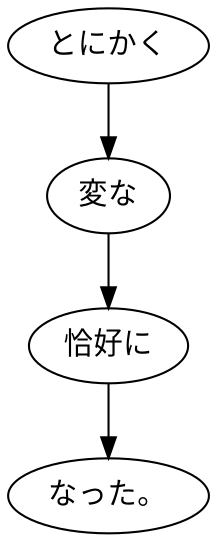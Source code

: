 digraph graph2848 {
	node0 [label="とにかく"];
	node1 [label="変な"];
	node2 [label="恰好に"];
	node3 [label="なった。"];
	node0 -> node1;
	node1 -> node2;
	node2 -> node3;
}
